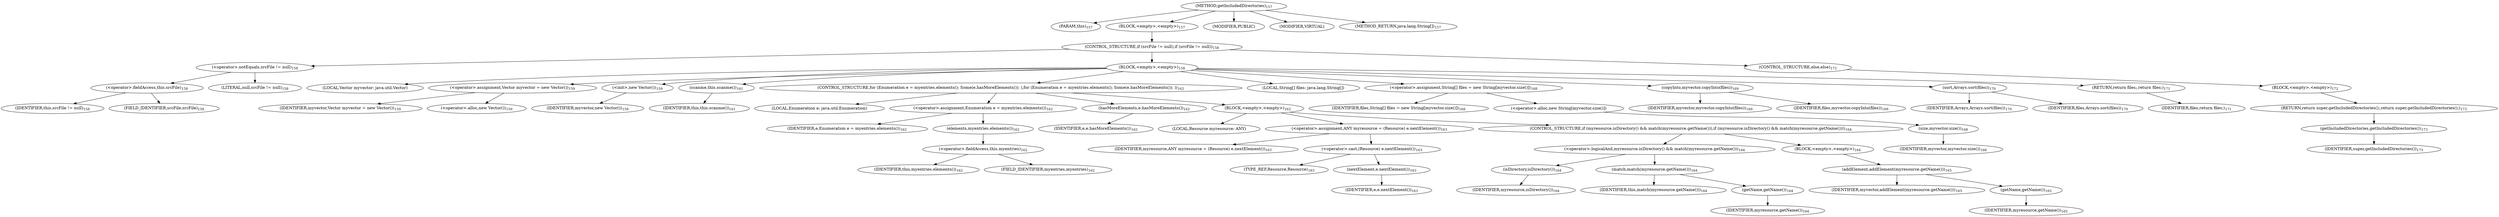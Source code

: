 digraph "getIncludedDirectories" {  
"132" [label = <(METHOD,getIncludedDirectories)<SUB>157</SUB>> ]
"15" [label = <(PARAM,this)<SUB>157</SUB>> ]
"133" [label = <(BLOCK,&lt;empty&gt;,&lt;empty&gt;)<SUB>157</SUB>> ]
"134" [label = <(CONTROL_STRUCTURE,if (srcFile != null),if (srcFile != null))<SUB>158</SUB>> ]
"135" [label = <(&lt;operator&gt;.notEquals,srcFile != null)<SUB>158</SUB>> ]
"136" [label = <(&lt;operator&gt;.fieldAccess,this.srcFile)<SUB>158</SUB>> ]
"137" [label = <(IDENTIFIER,this,srcFile != null)<SUB>158</SUB>> ]
"138" [label = <(FIELD_IDENTIFIER,srcFile,srcFile)<SUB>158</SUB>> ]
"139" [label = <(LITERAL,null,srcFile != null)<SUB>158</SUB>> ]
"140" [label = <(BLOCK,&lt;empty&gt;,&lt;empty&gt;)<SUB>158</SUB>> ]
"13" [label = <(LOCAL,Vector myvector: java.util.Vector)> ]
"141" [label = <(&lt;operator&gt;.assignment,Vector myvector = new Vector())<SUB>159</SUB>> ]
"142" [label = <(IDENTIFIER,myvector,Vector myvector = new Vector())<SUB>159</SUB>> ]
"143" [label = <(&lt;operator&gt;.alloc,new Vector())<SUB>159</SUB>> ]
"144" [label = <(&lt;init&gt;,new Vector())<SUB>159</SUB>> ]
"12" [label = <(IDENTIFIER,myvector,new Vector())<SUB>159</SUB>> ]
"145" [label = <(scanme,this.scanme())<SUB>161</SUB>> ]
"14" [label = <(IDENTIFIER,this,this.scanme())<SUB>161</SUB>> ]
"146" [label = <(CONTROL_STRUCTURE,for (Enumeration e = myentries.elements(); Some(e.hasMoreElements()); ),for (Enumeration e = myentries.elements(); Some(e.hasMoreElements()); ))<SUB>162</SUB>> ]
"147" [label = <(LOCAL,Enumeration e: java.util.Enumeration)> ]
"148" [label = <(&lt;operator&gt;.assignment,Enumeration e = myentries.elements())<SUB>162</SUB>> ]
"149" [label = <(IDENTIFIER,e,Enumeration e = myentries.elements())<SUB>162</SUB>> ]
"150" [label = <(elements,myentries.elements())<SUB>162</SUB>> ]
"151" [label = <(&lt;operator&gt;.fieldAccess,this.myentries)<SUB>162</SUB>> ]
"152" [label = <(IDENTIFIER,this,myentries.elements())<SUB>162</SUB>> ]
"153" [label = <(FIELD_IDENTIFIER,myentries,myentries)<SUB>162</SUB>> ]
"154" [label = <(hasMoreElements,e.hasMoreElements())<SUB>162</SUB>> ]
"155" [label = <(IDENTIFIER,e,e.hasMoreElements())<SUB>162</SUB>> ]
"156" [label = <(BLOCK,&lt;empty&gt;,&lt;empty&gt;)<SUB>162</SUB>> ]
"157" [label = <(LOCAL,Resource myresource: ANY)> ]
"158" [label = <(&lt;operator&gt;.assignment,ANY myresource = (Resource) e.nextElement())<SUB>163</SUB>> ]
"159" [label = <(IDENTIFIER,myresource,ANY myresource = (Resource) e.nextElement())<SUB>163</SUB>> ]
"160" [label = <(&lt;operator&gt;.cast,(Resource) e.nextElement())<SUB>163</SUB>> ]
"161" [label = <(TYPE_REF,Resource,Resource)<SUB>163</SUB>> ]
"162" [label = <(nextElement,e.nextElement())<SUB>163</SUB>> ]
"163" [label = <(IDENTIFIER,e,e.nextElement())<SUB>163</SUB>> ]
"164" [label = <(CONTROL_STRUCTURE,if (myresource.isDirectory() &amp;&amp; match(myresource.getName())),if (myresource.isDirectory() &amp;&amp; match(myresource.getName())))<SUB>164</SUB>> ]
"165" [label = <(&lt;operator&gt;.logicalAnd,myresource.isDirectory() &amp;&amp; match(myresource.getName()))<SUB>164</SUB>> ]
"166" [label = <(isDirectory,isDirectory())<SUB>164</SUB>> ]
"167" [label = <(IDENTIFIER,myresource,isDirectory())<SUB>164</SUB>> ]
"168" [label = <(match,match(myresource.getName()))<SUB>164</SUB>> ]
"16" [label = <(IDENTIFIER,this,match(myresource.getName()))<SUB>164</SUB>> ]
"169" [label = <(getName,getName())<SUB>164</SUB>> ]
"170" [label = <(IDENTIFIER,myresource,getName())<SUB>164</SUB>> ]
"171" [label = <(BLOCK,&lt;empty&gt;,&lt;empty&gt;)<SUB>164</SUB>> ]
"172" [label = <(addElement,addElement(myresource.getName()))<SUB>165</SUB>> ]
"173" [label = <(IDENTIFIER,myvector,addElement(myresource.getName()))<SUB>165</SUB>> ]
"174" [label = <(getName,getName())<SUB>165</SUB>> ]
"175" [label = <(IDENTIFIER,myresource,getName())<SUB>165</SUB>> ]
"176" [label = <(LOCAL,String[] files: java.lang.String[])> ]
"177" [label = <(&lt;operator&gt;.assignment,String[] files = new String[myvector.size()])<SUB>168</SUB>> ]
"178" [label = <(IDENTIFIER,files,String[] files = new String[myvector.size()])<SUB>168</SUB>> ]
"179" [label = <(&lt;operator&gt;.alloc,new String[myvector.size()])> ]
"180" [label = <(size,myvector.size())<SUB>168</SUB>> ]
"181" [label = <(IDENTIFIER,myvector,myvector.size())<SUB>168</SUB>> ]
"182" [label = <(copyInto,myvector.copyInto(files))<SUB>169</SUB>> ]
"183" [label = <(IDENTIFIER,myvector,myvector.copyInto(files))<SUB>169</SUB>> ]
"184" [label = <(IDENTIFIER,files,myvector.copyInto(files))<SUB>169</SUB>> ]
"185" [label = <(sort,Arrays.sort(files))<SUB>170</SUB>> ]
"186" [label = <(IDENTIFIER,Arrays,Arrays.sort(files))<SUB>170</SUB>> ]
"187" [label = <(IDENTIFIER,files,Arrays.sort(files))<SUB>170</SUB>> ]
"188" [label = <(RETURN,return files;,return files;)<SUB>171</SUB>> ]
"189" [label = <(IDENTIFIER,files,return files;)<SUB>171</SUB>> ]
"190" [label = <(CONTROL_STRUCTURE,else,else)<SUB>172</SUB>> ]
"191" [label = <(BLOCK,&lt;empty&gt;,&lt;empty&gt;)<SUB>172</SUB>> ]
"192" [label = <(RETURN,return super.getIncludedDirectories();,return super.getIncludedDirectories();)<SUB>173</SUB>> ]
"193" [label = <(getIncludedDirectories,getIncludedDirectories())<SUB>173</SUB>> ]
"194" [label = <(IDENTIFIER,super,getIncludedDirectories())<SUB>173</SUB>> ]
"195" [label = <(MODIFIER,PUBLIC)> ]
"196" [label = <(MODIFIER,VIRTUAL)> ]
"197" [label = <(METHOD_RETURN,java.lang.String[])<SUB>157</SUB>> ]
  "132" -> "15" 
  "132" -> "133" 
  "132" -> "195" 
  "132" -> "196" 
  "132" -> "197" 
  "133" -> "134" 
  "134" -> "135" 
  "134" -> "140" 
  "134" -> "190" 
  "135" -> "136" 
  "135" -> "139" 
  "136" -> "137" 
  "136" -> "138" 
  "140" -> "13" 
  "140" -> "141" 
  "140" -> "144" 
  "140" -> "145" 
  "140" -> "146" 
  "140" -> "176" 
  "140" -> "177" 
  "140" -> "182" 
  "140" -> "185" 
  "140" -> "188" 
  "141" -> "142" 
  "141" -> "143" 
  "144" -> "12" 
  "145" -> "14" 
  "146" -> "147" 
  "146" -> "148" 
  "146" -> "154" 
  "146" -> "156" 
  "148" -> "149" 
  "148" -> "150" 
  "150" -> "151" 
  "151" -> "152" 
  "151" -> "153" 
  "154" -> "155" 
  "156" -> "157" 
  "156" -> "158" 
  "156" -> "164" 
  "158" -> "159" 
  "158" -> "160" 
  "160" -> "161" 
  "160" -> "162" 
  "162" -> "163" 
  "164" -> "165" 
  "164" -> "171" 
  "165" -> "166" 
  "165" -> "168" 
  "166" -> "167" 
  "168" -> "16" 
  "168" -> "169" 
  "169" -> "170" 
  "171" -> "172" 
  "172" -> "173" 
  "172" -> "174" 
  "174" -> "175" 
  "177" -> "178" 
  "177" -> "179" 
  "179" -> "180" 
  "180" -> "181" 
  "182" -> "183" 
  "182" -> "184" 
  "185" -> "186" 
  "185" -> "187" 
  "188" -> "189" 
  "190" -> "191" 
  "191" -> "192" 
  "192" -> "193" 
  "193" -> "194" 
}
